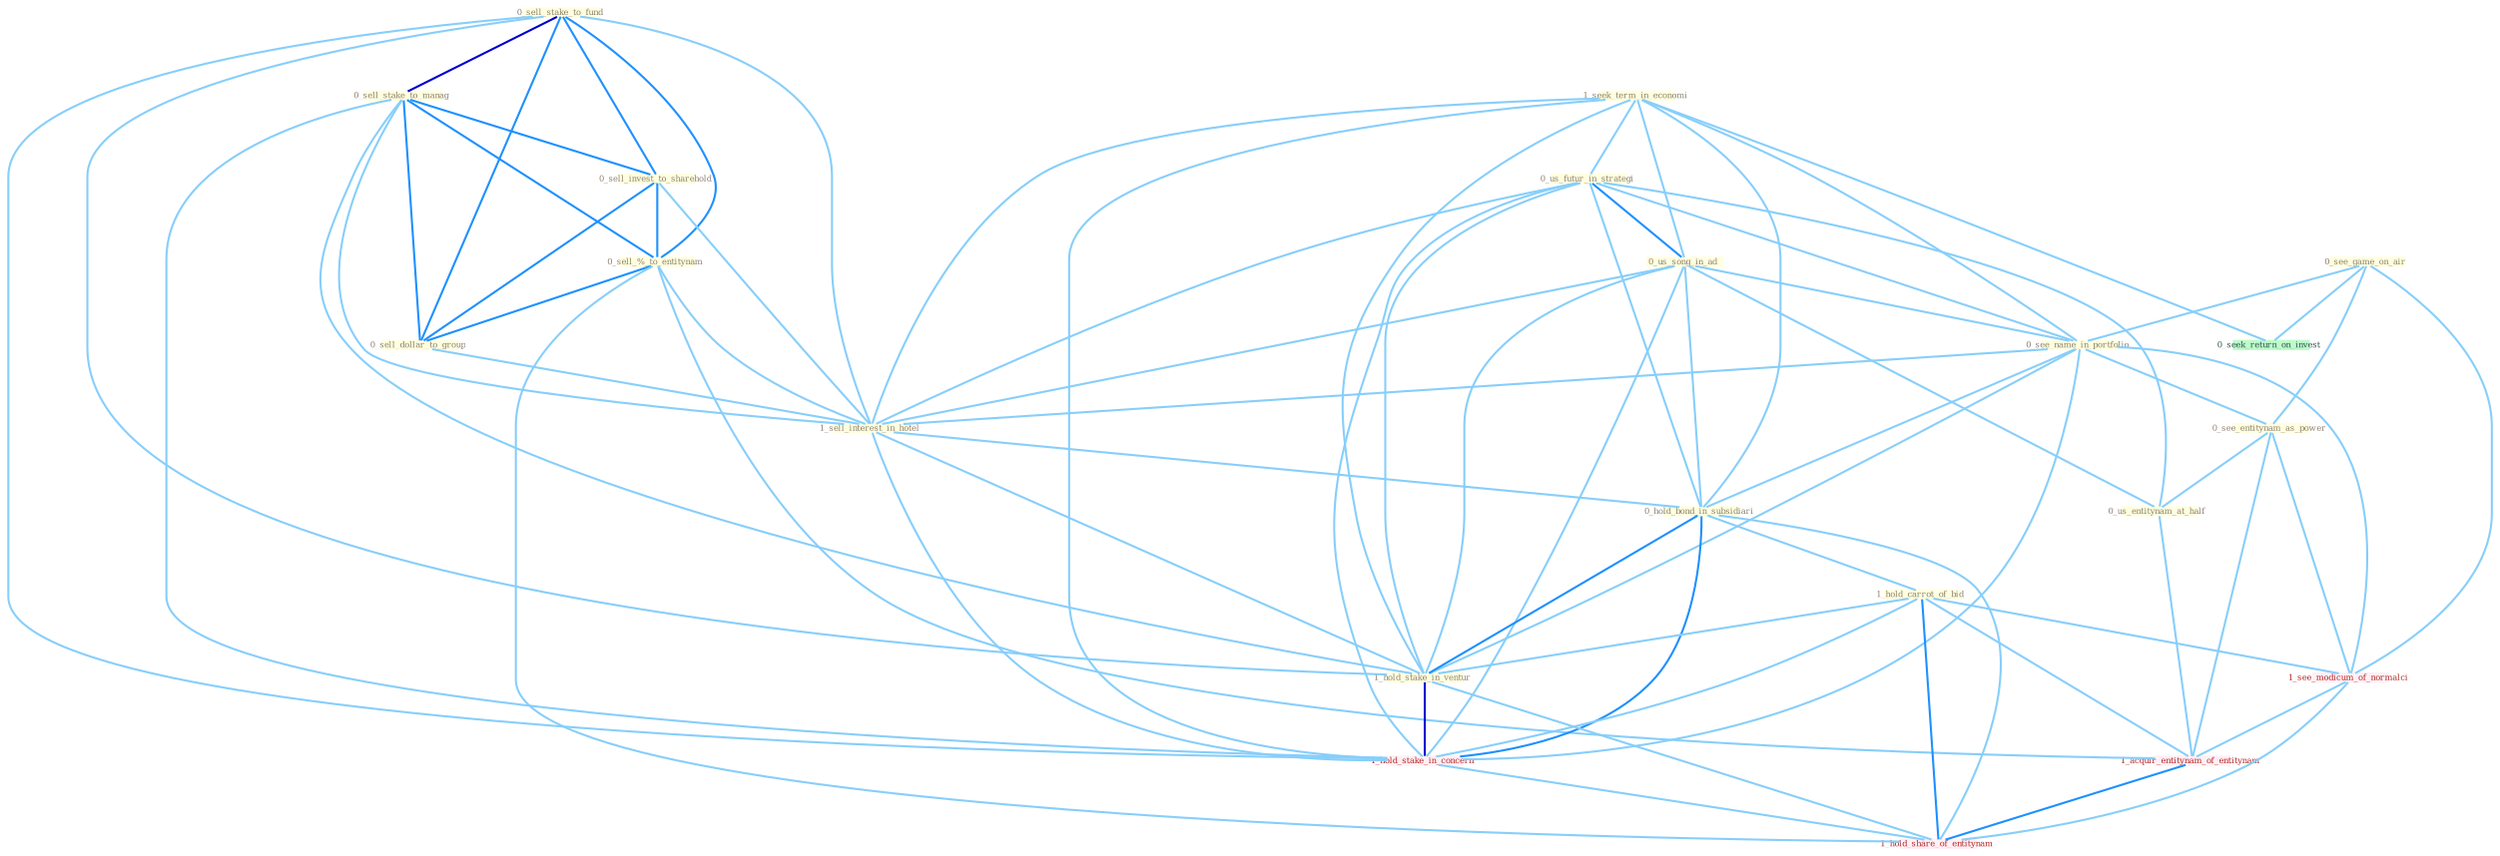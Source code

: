 Graph G{ 
    node
    [shape=polygon,style=filled,width=.5,height=.06,color="#BDFCC9",fixedsize=true,fontsize=4,
    fontcolor="#2f4f4f"];
    {node
    [color="#ffffe0", fontcolor="#8b7d6b"] "1_seek_term_in_economi " "0_sell_stake_to_fund " "0_sell_stake_to_manag " "0_see_game_on_air " "0_us_futur_in_strategi " "0_sell_invest_to_sharehold " "0_sell_%_to_entitynam " "0_us_song_in_ad " "0_see_name_in_portfolio " "0_sell_dollar_to_group " "0_see_entitynam_as_power " "1_sell_interest_in_hotel " "0_hold_bond_in_subsidiari " "1_hold_carrot_of_bid " "0_us_entitynam_at_half " "1_hold_stake_in_ventur "}
{node [color="#fff0f5", fontcolor="#b22222"] "1_hold_stake_in_concern " "1_see_modicum_of_normalci " "1_acquir_entitynam_of_entitynam " "1_hold_share_of_entitynam "}
edge [color="#B0E2FF"];

	"1_seek_term_in_economi " -- "0_us_futur_in_strategi " [w="1", color="#87cefa" ];
	"1_seek_term_in_economi " -- "0_us_song_in_ad " [w="1", color="#87cefa" ];
	"1_seek_term_in_economi " -- "0_see_name_in_portfolio " [w="1", color="#87cefa" ];
	"1_seek_term_in_economi " -- "1_sell_interest_in_hotel " [w="1", color="#87cefa" ];
	"1_seek_term_in_economi " -- "0_hold_bond_in_subsidiari " [w="1", color="#87cefa" ];
	"1_seek_term_in_economi " -- "1_hold_stake_in_ventur " [w="1", color="#87cefa" ];
	"1_seek_term_in_economi " -- "1_hold_stake_in_concern " [w="1", color="#87cefa" ];
	"1_seek_term_in_economi " -- "0_seek_return_on_invest " [w="1", color="#87cefa" ];
	"0_sell_stake_to_fund " -- "0_sell_stake_to_manag " [w="3", color="#0000cd" , len=0.6];
	"0_sell_stake_to_fund " -- "0_sell_invest_to_sharehold " [w="2", color="#1e90ff" , len=0.8];
	"0_sell_stake_to_fund " -- "0_sell_%_to_entitynam " [w="2", color="#1e90ff" , len=0.8];
	"0_sell_stake_to_fund " -- "0_sell_dollar_to_group " [w="2", color="#1e90ff" , len=0.8];
	"0_sell_stake_to_fund " -- "1_sell_interest_in_hotel " [w="1", color="#87cefa" ];
	"0_sell_stake_to_fund " -- "1_hold_stake_in_ventur " [w="1", color="#87cefa" ];
	"0_sell_stake_to_fund " -- "1_hold_stake_in_concern " [w="1", color="#87cefa" ];
	"0_sell_stake_to_manag " -- "0_sell_invest_to_sharehold " [w="2", color="#1e90ff" , len=0.8];
	"0_sell_stake_to_manag " -- "0_sell_%_to_entitynam " [w="2", color="#1e90ff" , len=0.8];
	"0_sell_stake_to_manag " -- "0_sell_dollar_to_group " [w="2", color="#1e90ff" , len=0.8];
	"0_sell_stake_to_manag " -- "1_sell_interest_in_hotel " [w="1", color="#87cefa" ];
	"0_sell_stake_to_manag " -- "1_hold_stake_in_ventur " [w="1", color="#87cefa" ];
	"0_sell_stake_to_manag " -- "1_hold_stake_in_concern " [w="1", color="#87cefa" ];
	"0_see_game_on_air " -- "0_see_name_in_portfolio " [w="1", color="#87cefa" ];
	"0_see_game_on_air " -- "0_see_entitynam_as_power " [w="1", color="#87cefa" ];
	"0_see_game_on_air " -- "0_seek_return_on_invest " [w="1", color="#87cefa" ];
	"0_see_game_on_air " -- "1_see_modicum_of_normalci " [w="1", color="#87cefa" ];
	"0_us_futur_in_strategi " -- "0_us_song_in_ad " [w="2", color="#1e90ff" , len=0.8];
	"0_us_futur_in_strategi " -- "0_see_name_in_portfolio " [w="1", color="#87cefa" ];
	"0_us_futur_in_strategi " -- "1_sell_interest_in_hotel " [w="1", color="#87cefa" ];
	"0_us_futur_in_strategi " -- "0_hold_bond_in_subsidiari " [w="1", color="#87cefa" ];
	"0_us_futur_in_strategi " -- "0_us_entitynam_at_half " [w="1", color="#87cefa" ];
	"0_us_futur_in_strategi " -- "1_hold_stake_in_ventur " [w="1", color="#87cefa" ];
	"0_us_futur_in_strategi " -- "1_hold_stake_in_concern " [w="1", color="#87cefa" ];
	"0_sell_invest_to_sharehold " -- "0_sell_%_to_entitynam " [w="2", color="#1e90ff" , len=0.8];
	"0_sell_invest_to_sharehold " -- "0_sell_dollar_to_group " [w="2", color="#1e90ff" , len=0.8];
	"0_sell_invest_to_sharehold " -- "1_sell_interest_in_hotel " [w="1", color="#87cefa" ];
	"0_sell_%_to_entitynam " -- "0_sell_dollar_to_group " [w="2", color="#1e90ff" , len=0.8];
	"0_sell_%_to_entitynam " -- "1_sell_interest_in_hotel " [w="1", color="#87cefa" ];
	"0_sell_%_to_entitynam " -- "1_acquir_entitynam_of_entitynam " [w="1", color="#87cefa" ];
	"0_sell_%_to_entitynam " -- "1_hold_share_of_entitynam " [w="1", color="#87cefa" ];
	"0_us_song_in_ad " -- "0_see_name_in_portfolio " [w="1", color="#87cefa" ];
	"0_us_song_in_ad " -- "1_sell_interest_in_hotel " [w="1", color="#87cefa" ];
	"0_us_song_in_ad " -- "0_hold_bond_in_subsidiari " [w="1", color="#87cefa" ];
	"0_us_song_in_ad " -- "0_us_entitynam_at_half " [w="1", color="#87cefa" ];
	"0_us_song_in_ad " -- "1_hold_stake_in_ventur " [w="1", color="#87cefa" ];
	"0_us_song_in_ad " -- "1_hold_stake_in_concern " [w="1", color="#87cefa" ];
	"0_see_name_in_portfolio " -- "0_see_entitynam_as_power " [w="1", color="#87cefa" ];
	"0_see_name_in_portfolio " -- "1_sell_interest_in_hotel " [w="1", color="#87cefa" ];
	"0_see_name_in_portfolio " -- "0_hold_bond_in_subsidiari " [w="1", color="#87cefa" ];
	"0_see_name_in_portfolio " -- "1_hold_stake_in_ventur " [w="1", color="#87cefa" ];
	"0_see_name_in_portfolio " -- "1_hold_stake_in_concern " [w="1", color="#87cefa" ];
	"0_see_name_in_portfolio " -- "1_see_modicum_of_normalci " [w="1", color="#87cefa" ];
	"0_sell_dollar_to_group " -- "1_sell_interest_in_hotel " [w="1", color="#87cefa" ];
	"0_see_entitynam_as_power " -- "0_us_entitynam_at_half " [w="1", color="#87cefa" ];
	"0_see_entitynam_as_power " -- "1_see_modicum_of_normalci " [w="1", color="#87cefa" ];
	"0_see_entitynam_as_power " -- "1_acquir_entitynam_of_entitynam " [w="1", color="#87cefa" ];
	"1_sell_interest_in_hotel " -- "0_hold_bond_in_subsidiari " [w="1", color="#87cefa" ];
	"1_sell_interest_in_hotel " -- "1_hold_stake_in_ventur " [w="1", color="#87cefa" ];
	"1_sell_interest_in_hotel " -- "1_hold_stake_in_concern " [w="1", color="#87cefa" ];
	"0_hold_bond_in_subsidiari " -- "1_hold_carrot_of_bid " [w="1", color="#87cefa" ];
	"0_hold_bond_in_subsidiari " -- "1_hold_stake_in_ventur " [w="2", color="#1e90ff" , len=0.8];
	"0_hold_bond_in_subsidiari " -- "1_hold_stake_in_concern " [w="2", color="#1e90ff" , len=0.8];
	"0_hold_bond_in_subsidiari " -- "1_hold_share_of_entitynam " [w="1", color="#87cefa" ];
	"1_hold_carrot_of_bid " -- "1_hold_stake_in_ventur " [w="1", color="#87cefa" ];
	"1_hold_carrot_of_bid " -- "1_hold_stake_in_concern " [w="1", color="#87cefa" ];
	"1_hold_carrot_of_bid " -- "1_see_modicum_of_normalci " [w="1", color="#87cefa" ];
	"1_hold_carrot_of_bid " -- "1_acquir_entitynam_of_entitynam " [w="1", color="#87cefa" ];
	"1_hold_carrot_of_bid " -- "1_hold_share_of_entitynam " [w="2", color="#1e90ff" , len=0.8];
	"0_us_entitynam_at_half " -- "1_acquir_entitynam_of_entitynam " [w="1", color="#87cefa" ];
	"1_hold_stake_in_ventur " -- "1_hold_stake_in_concern " [w="3", color="#0000cd" , len=0.6];
	"1_hold_stake_in_ventur " -- "1_hold_share_of_entitynam " [w="1", color="#87cefa" ];
	"1_hold_stake_in_concern " -- "1_hold_share_of_entitynam " [w="1", color="#87cefa" ];
	"1_see_modicum_of_normalci " -- "1_acquir_entitynam_of_entitynam " [w="1", color="#87cefa" ];
	"1_see_modicum_of_normalci " -- "1_hold_share_of_entitynam " [w="1", color="#87cefa" ];
	"1_acquir_entitynam_of_entitynam " -- "1_hold_share_of_entitynam " [w="2", color="#1e90ff" , len=0.8];
}